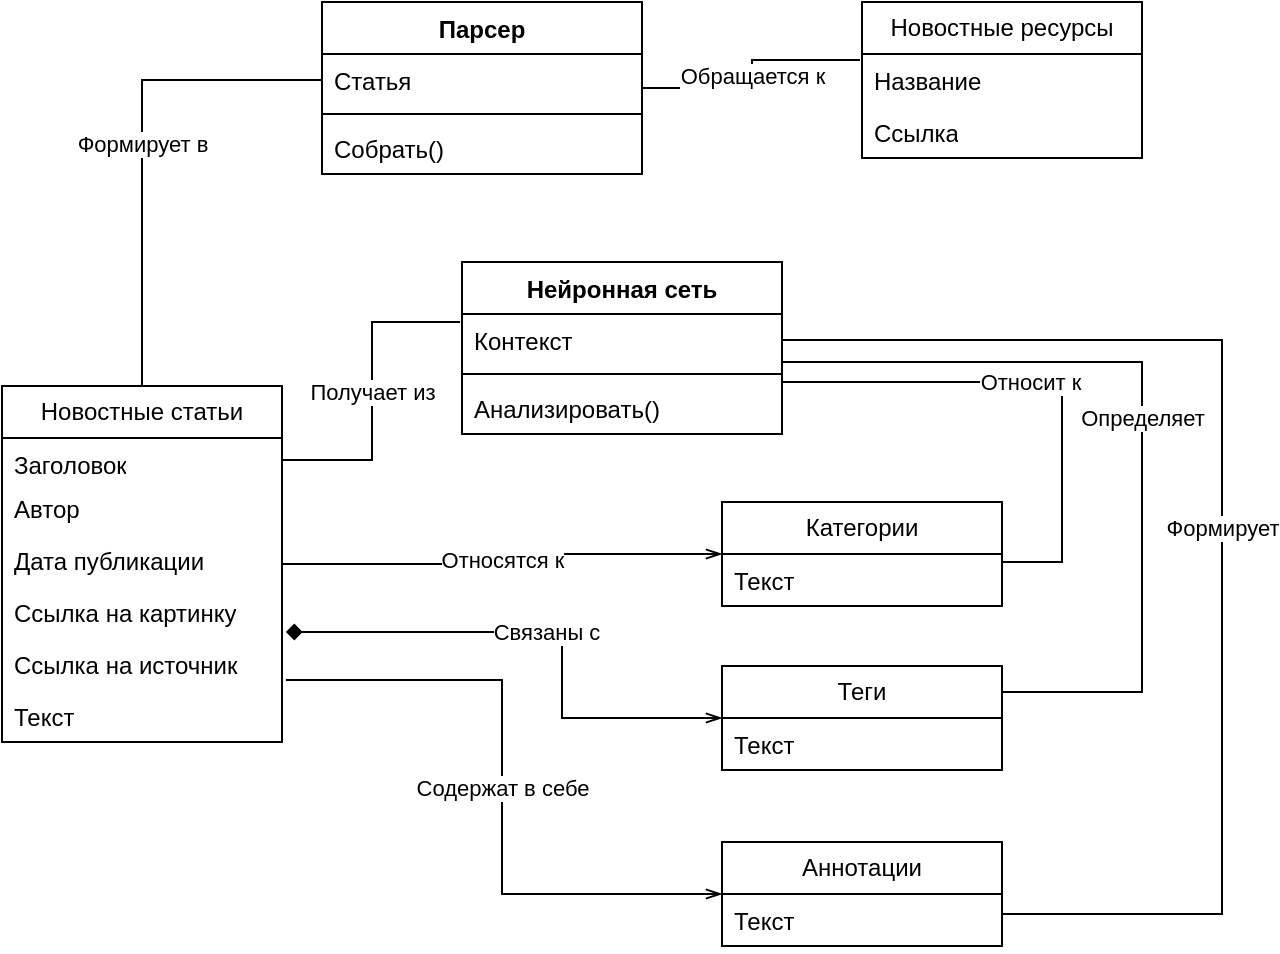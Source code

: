 <mxfile version="22.1.7" type="device">
  <diagram name="Page-1" id="7YFFsgCQQFRoEPlq_2eK">
    <mxGraphModel dx="989" dy="545" grid="1" gridSize="10" guides="1" tooltips="1" connect="1" arrows="1" fold="1" page="1" pageScale="1" pageWidth="850" pageHeight="1100" math="0" shadow="0">
      <root>
        <mxCell id="0" />
        <mxCell id="1" parent="0" />
        <mxCell id="WTnp99DrQJHhH8xW_Rlx-39" value="Относятся к" style="edgeStyle=orthogonalEdgeStyle;rounded=0;orthogonalLoop=1;jettySize=auto;html=1;entryX=0;entryY=0.5;entryDx=0;entryDy=0;endArrow=openThin;endFill=0;startArrow=none;startFill=0;" parent="1" source="S5cSpoFu1Uy1OTFDy-dR-5" target="S5cSpoFu1Uy1OTFDy-dR-11" edge="1">
          <mxGeometry relative="1" as="geometry" />
        </mxCell>
        <mxCell id="WTnp99DrQJHhH8xW_Rlx-40" value="Связаны с" style="edgeStyle=orthogonalEdgeStyle;rounded=0;orthogonalLoop=1;jettySize=auto;html=1;entryX=0;entryY=0.5;entryDx=0;entryDy=0;exitX=1.014;exitY=0.885;exitDx=0;exitDy=0;exitPerimeter=0;endArrow=openThin;endFill=0;startArrow=diamond;startFill=1;" parent="1" source="S5cSpoFu1Uy1OTFDy-dR-10" target="WTnp99DrQJHhH8xW_Rlx-30" edge="1">
          <mxGeometry relative="1" as="geometry">
            <Array as="points">
              <mxPoint x="310" y="375" />
              <mxPoint x="310" y="418" />
            </Array>
          </mxGeometry>
        </mxCell>
        <mxCell id="WTnp99DrQJHhH8xW_Rlx-41" value="Содержат в себе" style="edgeStyle=orthogonalEdgeStyle;rounded=0;orthogonalLoop=1;jettySize=auto;html=1;entryX=0;entryY=0.5;entryDx=0;entryDy=0;exitX=1.014;exitY=0.808;exitDx=0;exitDy=0;exitPerimeter=0;endArrow=openThin;endFill=0;startArrow=none;startFill=0;" parent="1" source="S5cSpoFu1Uy1OTFDy-dR-9" target="WTnp99DrQJHhH8xW_Rlx-7" edge="1">
          <mxGeometry relative="1" as="geometry" />
        </mxCell>
        <mxCell id="S5cSpoFu1Uy1OTFDy-dR-5" value="Новостные статьи" style="swimlane;fontStyle=0;childLayout=stackLayout;horizontal=1;startSize=26;fillColor=none;horizontalStack=0;resizeParent=1;resizeParentMax=0;resizeLast=0;collapsible=1;marginBottom=0;whiteSpace=wrap;html=1;" parent="1" vertex="1">
          <mxGeometry x="30" y="252" width="140" height="178" as="geometry" />
        </mxCell>
        <mxCell id="S5cSpoFu1Uy1OTFDy-dR-6" value="&lt;div&gt;Заголовок&lt;/div&gt;" style="text;strokeColor=none;fillColor=none;align=left;verticalAlign=top;spacingLeft=4;spacingRight=4;overflow=hidden;rotatable=0;points=[[0,0.5],[1,0.5]];portConstraint=eastwest;whiteSpace=wrap;html=1;" parent="S5cSpoFu1Uy1OTFDy-dR-5" vertex="1">
          <mxGeometry y="26" width="140" height="22" as="geometry" />
        </mxCell>
        <mxCell id="S5cSpoFu1Uy1OTFDy-dR-7" value="Автор" style="text;strokeColor=none;fillColor=none;align=left;verticalAlign=top;spacingLeft=4;spacingRight=4;overflow=hidden;rotatable=0;points=[[0,0.5],[1,0.5]];portConstraint=eastwest;whiteSpace=wrap;html=1;" parent="S5cSpoFu1Uy1OTFDy-dR-5" vertex="1">
          <mxGeometry y="48" width="140" height="26" as="geometry" />
        </mxCell>
        <mxCell id="S5cSpoFu1Uy1OTFDy-dR-8" value="Дата публикации" style="text;strokeColor=none;fillColor=none;align=left;verticalAlign=top;spacingLeft=4;spacingRight=4;overflow=hidden;rotatable=0;points=[[0,0.5],[1,0.5]];portConstraint=eastwest;whiteSpace=wrap;html=1;" parent="S5cSpoFu1Uy1OTFDy-dR-5" vertex="1">
          <mxGeometry y="74" width="140" height="26" as="geometry" />
        </mxCell>
        <mxCell id="S5cSpoFu1Uy1OTFDy-dR-10" value="Ссылка на картинку" style="text;strokeColor=none;fillColor=none;align=left;verticalAlign=top;spacingLeft=4;spacingRight=4;overflow=hidden;rotatable=0;points=[[0,0.5],[1,0.5]];portConstraint=eastwest;whiteSpace=wrap;html=1;" parent="S5cSpoFu1Uy1OTFDy-dR-5" vertex="1">
          <mxGeometry y="100" width="140" height="26" as="geometry" />
        </mxCell>
        <mxCell id="S5cSpoFu1Uy1OTFDy-dR-9" value="Ссылка на источник" style="text;strokeColor=none;fillColor=none;align=left;verticalAlign=top;spacingLeft=4;spacingRight=4;overflow=hidden;rotatable=0;points=[[0,0.5],[1,0.5]];portConstraint=eastwest;whiteSpace=wrap;html=1;" parent="S5cSpoFu1Uy1OTFDy-dR-5" vertex="1">
          <mxGeometry y="126" width="140" height="26" as="geometry" />
        </mxCell>
        <mxCell id="WTnp99DrQJHhH8xW_Rlx-6" value="Текст&lt;br&gt;" style="text;strokeColor=none;fillColor=none;align=left;verticalAlign=top;spacingLeft=4;spacingRight=4;overflow=hidden;rotatable=0;points=[[0,0.5],[1,0.5]];portConstraint=eastwest;whiteSpace=wrap;html=1;" parent="S5cSpoFu1Uy1OTFDy-dR-5" vertex="1">
          <mxGeometry y="152" width="140" height="26" as="geometry" />
        </mxCell>
        <mxCell id="S5cSpoFu1Uy1OTFDy-dR-11" value="Категории" style="swimlane;fontStyle=0;childLayout=stackLayout;horizontal=1;startSize=26;fillColor=none;horizontalStack=0;resizeParent=1;resizeParentMax=0;resizeLast=0;collapsible=1;marginBottom=0;whiteSpace=wrap;html=1;" parent="1" vertex="1">
          <mxGeometry x="390" y="310" width="140" height="52" as="geometry" />
        </mxCell>
        <mxCell id="S5cSpoFu1Uy1OTFDy-dR-13" value="Текст" style="text;strokeColor=none;fillColor=none;align=left;verticalAlign=top;spacingLeft=4;spacingRight=4;overflow=hidden;rotatable=0;points=[[0,0.5],[1,0.5]];portConstraint=eastwest;whiteSpace=wrap;html=1;" parent="S5cSpoFu1Uy1OTFDy-dR-11" vertex="1">
          <mxGeometry y="26" width="140" height="26" as="geometry" />
        </mxCell>
        <mxCell id="WTnp99DrQJHhH8xW_Rlx-7" value="Аннотации" style="swimlane;fontStyle=0;childLayout=stackLayout;horizontal=1;startSize=26;fillColor=none;horizontalStack=0;resizeParent=1;resizeParentMax=0;resizeLast=0;collapsible=1;marginBottom=0;whiteSpace=wrap;html=1;" parent="1" vertex="1">
          <mxGeometry x="390" y="480" width="140" height="52" as="geometry" />
        </mxCell>
        <mxCell id="WTnp99DrQJHhH8xW_Rlx-8" value="Текст" style="text;strokeColor=none;fillColor=none;align=left;verticalAlign=top;spacingLeft=4;spacingRight=4;overflow=hidden;rotatable=0;points=[[0,0.5],[1,0.5]];portConstraint=eastwest;whiteSpace=wrap;html=1;" parent="WTnp99DrQJHhH8xW_Rlx-7" vertex="1">
          <mxGeometry y="26" width="140" height="26" as="geometry" />
        </mxCell>
        <mxCell id="WTnp99DrQJHhH8xW_Rlx-16" value="Парсер" style="swimlane;fontStyle=1;align=center;verticalAlign=top;childLayout=stackLayout;horizontal=1;startSize=26;horizontalStack=0;resizeParent=1;resizeParentMax=0;resizeLast=0;collapsible=1;marginBottom=0;whiteSpace=wrap;html=1;" parent="1" vertex="1">
          <mxGeometry x="190" y="60" width="160" height="86" as="geometry" />
        </mxCell>
        <mxCell id="WTnp99DrQJHhH8xW_Rlx-17" value="Статья" style="text;strokeColor=none;fillColor=none;align=left;verticalAlign=top;spacingLeft=4;spacingRight=4;overflow=hidden;rotatable=0;points=[[0,0.5],[1,0.5]];portConstraint=eastwest;whiteSpace=wrap;html=1;" parent="WTnp99DrQJHhH8xW_Rlx-16" vertex="1">
          <mxGeometry y="26" width="160" height="26" as="geometry" />
        </mxCell>
        <mxCell id="WTnp99DrQJHhH8xW_Rlx-18" value="" style="line;strokeWidth=1;fillColor=none;align=left;verticalAlign=middle;spacingTop=-1;spacingLeft=3;spacingRight=3;rotatable=0;labelPosition=right;points=[];portConstraint=eastwest;strokeColor=inherit;" parent="WTnp99DrQJHhH8xW_Rlx-16" vertex="1">
          <mxGeometry y="52" width="160" height="8" as="geometry" />
        </mxCell>
        <mxCell id="WTnp99DrQJHhH8xW_Rlx-19" value="Собрать()" style="text;strokeColor=none;fillColor=none;align=left;verticalAlign=top;spacingLeft=4;spacingRight=4;overflow=hidden;rotatable=0;points=[[0,0.5],[1,0.5]];portConstraint=eastwest;whiteSpace=wrap;html=1;" parent="WTnp99DrQJHhH8xW_Rlx-16" vertex="1">
          <mxGeometry y="60" width="160" height="26" as="geometry" />
        </mxCell>
        <mxCell id="WTnp99DrQJHhH8xW_Rlx-26" value="Новостные ресурсы" style="swimlane;fontStyle=0;childLayout=stackLayout;horizontal=1;startSize=26;fillColor=none;horizontalStack=0;resizeParent=1;resizeParentMax=0;resizeLast=0;collapsible=1;marginBottom=0;whiteSpace=wrap;html=1;" parent="1" vertex="1">
          <mxGeometry x="460" y="60" width="140" height="78" as="geometry" />
        </mxCell>
        <mxCell id="WTnp99DrQJHhH8xW_Rlx-28" value="Название" style="text;strokeColor=none;fillColor=none;align=left;verticalAlign=top;spacingLeft=4;spacingRight=4;overflow=hidden;rotatable=0;points=[[0,0.5],[1,0.5]];portConstraint=eastwest;whiteSpace=wrap;html=1;" parent="WTnp99DrQJHhH8xW_Rlx-26" vertex="1">
          <mxGeometry y="26" width="140" height="26" as="geometry" />
        </mxCell>
        <mxCell id="WTnp99DrQJHhH8xW_Rlx-27" value="Ссылка" style="text;strokeColor=none;fillColor=none;align=left;verticalAlign=top;spacingLeft=4;spacingRight=4;overflow=hidden;rotatable=0;points=[[0,0.5],[1,0.5]];portConstraint=eastwest;whiteSpace=wrap;html=1;" parent="WTnp99DrQJHhH8xW_Rlx-26" vertex="1">
          <mxGeometry y="52" width="140" height="26" as="geometry" />
        </mxCell>
        <mxCell id="WTnp99DrQJHhH8xW_Rlx-30" value="Теги" style="swimlane;fontStyle=0;childLayout=stackLayout;horizontal=1;startSize=26;fillColor=none;horizontalStack=0;resizeParent=1;resizeParentMax=0;resizeLast=0;collapsible=1;marginBottom=0;whiteSpace=wrap;html=1;" parent="1" vertex="1">
          <mxGeometry x="390" y="392" width="140" height="52" as="geometry" />
        </mxCell>
        <mxCell id="WTnp99DrQJHhH8xW_Rlx-31" value="Текст" style="text;strokeColor=none;fillColor=none;align=left;verticalAlign=top;spacingLeft=4;spacingRight=4;overflow=hidden;rotatable=0;points=[[0,0.5],[1,0.5]];portConstraint=eastwest;whiteSpace=wrap;html=1;" parent="WTnp99DrQJHhH8xW_Rlx-30" vertex="1">
          <mxGeometry y="26" width="140" height="26" as="geometry" />
        </mxCell>
        <mxCell id="WTnp99DrQJHhH8xW_Rlx-37" value="Обращается к" style="edgeStyle=orthogonalEdgeStyle;rounded=0;orthogonalLoop=1;jettySize=auto;html=1;entryX=-0.007;entryY=0.115;entryDx=0;entryDy=0;entryPerimeter=0;endArrow=none;endFill=0;startArrow=none;startFill=0;" parent="1" source="WTnp99DrQJHhH8xW_Rlx-16" target="WTnp99DrQJHhH8xW_Rlx-28" edge="1">
          <mxGeometry relative="1" as="geometry" />
        </mxCell>
        <mxCell id="WTnp99DrQJHhH8xW_Rlx-38" value="Формирует в" style="edgeStyle=orthogonalEdgeStyle;rounded=0;orthogonalLoop=1;jettySize=auto;html=1;entryX=0.5;entryY=0;entryDx=0;entryDy=0;endArrow=none;endFill=0;" parent="1" source="WTnp99DrQJHhH8xW_Rlx-17" target="S5cSpoFu1Uy1OTFDy-dR-5" edge="1">
          <mxGeometry relative="1" as="geometry" />
        </mxCell>
        <mxCell id="WTnp99DrQJHhH8xW_Rlx-54" value="Нейронная сеть" style="swimlane;fontStyle=1;align=center;verticalAlign=top;childLayout=stackLayout;horizontal=1;startSize=26;horizontalStack=0;resizeParent=1;resizeParentMax=0;resizeLast=0;collapsible=1;marginBottom=0;whiteSpace=wrap;html=1;" parent="1" vertex="1">
          <mxGeometry x="260" y="190" width="160" height="86" as="geometry" />
        </mxCell>
        <mxCell id="WTnp99DrQJHhH8xW_Rlx-55" value="Контекст" style="text;strokeColor=none;fillColor=none;align=left;verticalAlign=top;spacingLeft=4;spacingRight=4;overflow=hidden;rotatable=0;points=[[0,0.5],[1,0.5]];portConstraint=eastwest;whiteSpace=wrap;html=1;" parent="WTnp99DrQJHhH8xW_Rlx-54" vertex="1">
          <mxGeometry y="26" width="160" height="26" as="geometry" />
        </mxCell>
        <mxCell id="WTnp99DrQJHhH8xW_Rlx-56" value="" style="line;strokeWidth=1;fillColor=none;align=left;verticalAlign=middle;spacingTop=-1;spacingLeft=3;spacingRight=3;rotatable=0;labelPosition=right;points=[];portConstraint=eastwest;strokeColor=inherit;" parent="WTnp99DrQJHhH8xW_Rlx-54" vertex="1">
          <mxGeometry y="52" width="160" height="8" as="geometry" />
        </mxCell>
        <mxCell id="WTnp99DrQJHhH8xW_Rlx-57" value="Анализировать()" style="text;strokeColor=none;fillColor=none;align=left;verticalAlign=top;spacingLeft=4;spacingRight=4;overflow=hidden;rotatable=0;points=[[0,0.5],[1,0.5]];portConstraint=eastwest;whiteSpace=wrap;html=1;" parent="WTnp99DrQJHhH8xW_Rlx-54" vertex="1">
          <mxGeometry y="60" width="160" height="26" as="geometry" />
        </mxCell>
        <mxCell id="WTnp99DrQJHhH8xW_Rlx-58" value="Получает из" style="edgeStyle=orthogonalEdgeStyle;rounded=0;orthogonalLoop=1;jettySize=auto;html=1;entryX=-0.006;entryY=0.154;entryDx=0;entryDy=0;entryPerimeter=0;startArrow=none;startFill=0;endArrow=none;endFill=0;" parent="1" source="S5cSpoFu1Uy1OTFDy-dR-6" target="WTnp99DrQJHhH8xW_Rlx-55" edge="1">
          <mxGeometry relative="1" as="geometry" />
        </mxCell>
        <mxCell id="WTnp99DrQJHhH8xW_Rlx-59" value="Относит к" style="edgeStyle=orthogonalEdgeStyle;rounded=0;orthogonalLoop=1;jettySize=auto;html=1;entryX=1;entryY=0.154;entryDx=0;entryDy=0;entryPerimeter=0;exitX=1;exitY=0.5;exitDx=0;exitDy=0;endArrow=none;endFill=0;" parent="1" source="WTnp99DrQJHhH8xW_Rlx-57" target="S5cSpoFu1Uy1OTFDy-dR-13" edge="1">
          <mxGeometry relative="1" as="geometry">
            <Array as="points">
              <mxPoint x="420" y="250" />
              <mxPoint x="560" y="250" />
              <mxPoint x="560" y="340" />
            </Array>
          </mxGeometry>
        </mxCell>
        <mxCell id="WTnp99DrQJHhH8xW_Rlx-60" value="Определяет" style="edgeStyle=orthogonalEdgeStyle;rounded=0;orthogonalLoop=1;jettySize=auto;html=1;entryX=1;entryY=0.25;entryDx=0;entryDy=0;endArrow=none;endFill=0;" parent="1" source="WTnp99DrQJHhH8xW_Rlx-55" target="WTnp99DrQJHhH8xW_Rlx-30" edge="1">
          <mxGeometry relative="1" as="geometry">
            <Array as="points">
              <mxPoint x="600" y="240" />
              <mxPoint x="600" y="405" />
            </Array>
          </mxGeometry>
        </mxCell>
        <mxCell id="WTnp99DrQJHhH8xW_Rlx-61" value="Формирует" style="edgeStyle=orthogonalEdgeStyle;rounded=0;orthogonalLoop=1;jettySize=auto;html=1;entryX=1;entryY=0.5;entryDx=0;entryDy=0;endArrow=none;endFill=0;" parent="1" source="WTnp99DrQJHhH8xW_Rlx-55" target="WTnp99DrQJHhH8xW_Rlx-7" edge="1">
          <mxGeometry relative="1" as="geometry">
            <Array as="points">
              <mxPoint x="640" y="229" />
              <mxPoint x="640" y="516" />
            </Array>
          </mxGeometry>
        </mxCell>
      </root>
    </mxGraphModel>
  </diagram>
</mxfile>
